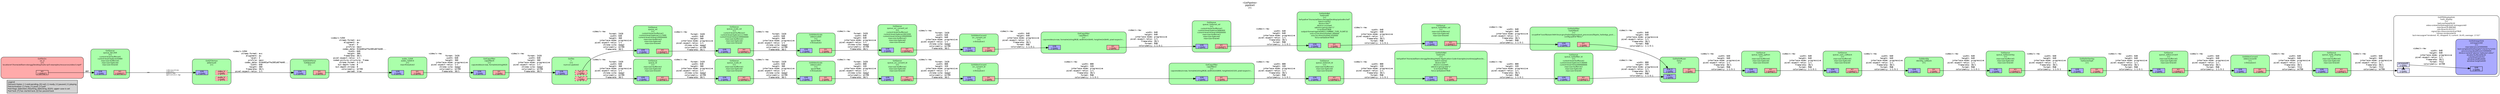 digraph pipeline {
  rankdir=LR;
  fontname="sans";
  fontsize="10";
  labelloc=t;
  nodesep=.1;
  ranksep=.2;
  label="<GstPipeline>\npipeline0\n[>]";
  node [style="filled,rounded", shape=box, fontsize="9", fontname="sans", margin="0.0,0.0"];
  edge [labelfontsize="6", fontsize="9", fontname="monospace"];
  
  legend [
    pos="0,0!",
    margin="0.05,0.05",
    style="filled",
    label="Legend\lElement-States: [~] void-pending, [0] null, [-] ready, [=] paused, [>] playing\lPad-Activation: [-] none, [>] push, [<] pull\lPad-Flags: [b]locked, [f]lushing, [b]locking, [E]OS; upper-case is set\lPad-Task: [T] has started task, [t] has paused task\l",
  ];
  subgraph cluster_capsfilter2_0x329f2830 {
    fontname="Bitstream Vera Sans";
    fontsize="8";
    style="filled,rounded";
    color=black;
    label="GstCapsFilter\ncapsfilter2\n[>]\ncaps=video/x-raw, format=(string)RGB, width=(int)800, height=(int)320, pixel-aspect-r…";
    subgraph cluster_capsfilter2_0x329f2830_sink {
      label="";
      style="invis";
      capsfilter2_0x329f2830_sink_0x329f85b0 [color=black, fillcolor="#aaaaff", label="sink\n[>][bfb]", height="0.2", style="filled,solid"];
    }

    subgraph cluster_capsfilter2_0x329f2830_src {
      label="";
      style="invis";
      capsfilter2_0x329f2830_src_0x329f8800 [color=black, fillcolor="#ffaaaa", label="src\n[>][bfb]", height="0.2", style="filled,solid"];
    }

    capsfilter2_0x329f2830_sink_0x329f85b0 -> capsfilter2_0x329f2830_src_0x329f8800 [style="invis"];
    fillcolor="#aaffaa";
  }

  capsfilter2_0x329f2830_src_0x329f8800 -> queue_hailonet_ld_0x32807ba0_sink_0x329b82d0 [label="video/x-raw\l               width: 800\l              height: 320\l      interlace-mode: progressive\l  pixel-aspect-ratio: 1/1\l           framerate: 30/1\l              format: RGB\l         colorimetry: 1:1:5:1\l"]
  subgraph cluster_capsfilter1_0x329f24f0 {
    fontname="Bitstream Vera Sans";
    fontsize="8";
    style="filled,rounded";
    color=black;
    label="GstCapsFilter\ncapsfilter1\n[>]\ncaps=video/x-raw, format=(string)RGB, width=(int)640, height=(int)640, pixel-aspect-r…";
    subgraph cluster_capsfilter1_0x329f24f0_sink {
      label="";
      style="invis";
      capsfilter1_0x329f24f0_sink_0x329f8110 [color=black, fillcolor="#aaaaff", label="sink\n[>][bfb]", height="0.2", style="filled,solid"];
    }

    subgraph cluster_capsfilter1_0x329f24f0_src {
      label="";
      style="invis";
      capsfilter1_0x329f24f0_src_0x329f8360 [color=black, fillcolor="#ffaaaa", label="src\n[>][bfb]", height="0.2", style="filled,solid"];
    }

    capsfilter1_0x329f24f0_sink_0x329f8110 -> capsfilter1_0x329f24f0_src_0x329f8360 [style="invis"];
    fillcolor="#aaffaa";
  }

  capsfilter1_0x329f24f0_src_0x329f8360 -> queue_hailonet_od_0x32806ca0_sink_0x328c1550 [label="video/x-raw\l               width: 640\l              height: 640\l      interlace-mode: progressive\l  pixel-aspect-ratio: 1/1\l           framerate: 30/1\l              format: RGB\l         colorimetry: 1:1:5:1\l"]
  subgraph cluster_capsfilter0_0x329f21b0 {
    fontname="Bitstream Vera Sans";
    fontsize="8";
    style="filled,rounded";
    color=black;
    label="GstCapsFilter\ncapsfilter0\n[>]\ncaps=video/x-raw, format=(string)I420";
    subgraph cluster_capsfilter0_0x329f21b0_sink {
      label="";
      style="invis";
      capsfilter0_0x329f21b0_sink_0x329d1a30 [color=black, fillcolor="#aaaaff", label="sink\n[>][bfb]", height="0.2", style="filled,solid"];
    }

    subgraph cluster_capsfilter0_0x329f21b0_src {
      label="";
      style="invis";
      capsfilter0_0x329f21b0_src_0x329d1c80 [color=black, fillcolor="#ffaaaa", label="src\n[>][bfb]", height="0.2", style="filled,solid"];
    }

    capsfilter0_0x329f21b0_sink_0x329d1a30 -> capsfilter0_0x329f21b0_src_0x329d1c80 [style="invis"];
    fillcolor="#aaffaa";
  }

  capsfilter0_0x329f21b0_src_0x329d1c80 -> t_0x32980000_sink_0x327ff9e0 [label="video/x-raw\l              format: I420\l               width: 640\l              height: 360\l      interlace-mode: progressive\l  pixel-aspect-ratio: 1/1\l         chroma-site: mpeg2\l         colorimetry: bt709\l           framerate: 30/1\l"]
  subgraph cluster_hailo_display_0x329ec0f0 {
    fontname="Bitstream Vera Sans";
    fontsize="8";
    style="filled,rounded";
    color=black;
    label="GstFPSDisplaySink\nhailo_display\n[>]\ntext-overlay=FALSE\nvideo-sink=(GstXvImageSink) xvimagesink0\nmax-fps=18.488368\nmin-fps=16.452317\nsignal-fps-measurements=TRUE\nframes-rendered=50\nlast-message=\"rendered: 41, dropped: 0, current: 16.45, average: 17.01\"";
    subgraph cluster_hailo_display_0x329ec0f0_sink {
      label="";
      style="invis";
      _proxypad0_0x329f00b0 [color=black, fillcolor="#ddddff", label="proxypad0\n[>][bfb]", height="0.2", style="filled,solid"];
    hailo_display_0x329ec0f0_sink_0x329ee060 -> _proxypad0_0x329f00b0 [style=dashed, minlen=0]
      hailo_display_0x329ec0f0_sink_0x329ee060 [color=black, fillcolor="#ddddff", label="sink\n[>][bfb]", height="0.2", style="filled,solid"];
    }

    fillcolor="#ffffff";
    subgraph cluster_xvimagesink0_0x329e8340 {
      fontname="Bitstream Vera Sans";
      fontsize="8";
      style="filled,rounded";
      color=black;
      label="GstXvImageSink\nxvimagesink0\n[>]\nmax-lateness=5000000\nlast-sample=((GstSample*) 0x327a7a50)\nprocessing-deadline=15000000\ndevice-name=\"glamor textured video\"\ndouble-buffer=FALSE\ncolorkey=526352\nwindow-width=640\nwindow-height=640";
      subgraph cluster_xvimagesink0_0x329e8340_sink {
        label="";
        style="invis";
        xvimagesink0_0x329e8340_sink_0x329d17e0 [color=black, fillcolor="#aaaaff", label="sink\n[>][bfb]", height="0.2", style="filled,solid"];
      }

      fillcolor="#aaaaff";
    }

    _proxypad0_0x329f00b0 -> xvimagesink0_0x329e8340_sink_0x329d17e0 [label="video/x-raw\l               width: 640\l              height: 640\l      interlace-mode: progressive\l  pixel-aspect-ratio: 1/1\l           framerate: 30/1\l              format: YV12\l         colorimetry: bt709\l"]
  }

  subgraph cluster_queue_hailo_display_0x329bb040 {
    fontname="Bitstream Vera Sans";
    fontsize="8";
    style="filled,rounded";
    color=black;
    label="GstQueue\nqueue_hailo_display\n[>]\nmax-size-buffers=5\nmax-size-bytes=0\nmax-size-time=0";
    subgraph cluster_queue_hailo_display_0x329bb040_sink {
      label="";
      style="invis";
      queue_hailo_display_0x329bb040_sink_0x329d1340 [color=black, fillcolor="#aaaaff", label="sink\n[>][bfb]", height="0.2", style="filled,solid"];
    }

    subgraph cluster_queue_hailo_display_0x329bb040_src {
      label="";
      style="invis";
      queue_hailo_display_0x329bb040_src_0x329d1590 [color=black, fillcolor="#ffaaaa", label="src\n[>][bfb][T]", height="0.2", style="filled,solid"];
    }

    queue_hailo_display_0x329bb040_sink_0x329d1340 -> queue_hailo_display_0x329bb040_src_0x329d1590 [style="invis"];
    fillcolor="#aaffaa";
  }

  queue_hailo_display_0x329bb040_src_0x329d1590 -> hailo_display_0x329ec0f0_sink_0x329ee060 [label="video/x-raw\l               width: 640\l              height: 640\l      interlace-mode: progressive\l  pixel-aspect-ratio: 1/1\l           framerate: 30/1\l              format: YV12\l         colorimetry: bt709\l"]
  subgraph cluster_videoconvert0_0x32991500 {
    fontname="Bitstream Vera Sans";
    fontsize="8";
    style="filled,rounded";
    color=black;
    label="GstVideoConvert\nvideoconvert0\n[>]\nn-threads=3";
    subgraph cluster_videoconvert0_0x32991500_sink {
      label="";
      style="invis";
      videoconvert0_0x32991500_sink_0x329d0ea0 [color=black, fillcolor="#aaaaff", label="sink\n[>][bfb]", height="0.2", style="filled,solid"];
    }

    subgraph cluster_videoconvert0_0x32991500_src {
      label="";
      style="invis";
      videoconvert0_0x32991500_src_0x329d10f0 [color=black, fillcolor="#ffaaaa", label="src\n[>][bfb]", height="0.2", style="filled,solid"];
    }

    videoconvert0_0x32991500_sink_0x329d0ea0 -> videoconvert0_0x32991500_src_0x329d10f0 [style="invis"];
    fillcolor="#aaffaa";
  }

  videoconvert0_0x32991500_src_0x329d10f0 -> queue_hailo_display_0x329bb040_sink_0x329d1340 [label="video/x-raw\l               width: 640\l              height: 640\l      interlace-mode: progressive\l  pixel-aspect-ratio: 1/1\l           framerate: 30/1\l              format: YV12\l         colorimetry: bt709\l"]
  subgraph cluster_queue_videoconvert_0x329bad40 {
    fontname="Bitstream Vera Sans";
    fontsize="8";
    style="filled,rounded";
    color=black;
    label="GstQueue\nqueue_videoconvert\n[>]\nmax-size-buffers=5\nmax-size-bytes=0\nmax-size-time=0";
    subgraph cluster_queue_videoconvert_0x329bad40_sink {
      label="";
      style="invis";
      queue_videoconvert_0x329bad40_sink_0x329d0a00 [color=black, fillcolor="#aaaaff", label="sink\n[>][bfb]", height="0.2", style="filled,solid"];
    }

    subgraph cluster_queue_videoconvert_0x329bad40_src {
      label="";
      style="invis";
      queue_videoconvert_0x329bad40_src_0x329d0c50 [color=black, fillcolor="#ffaaaa", label="src\n[>][bfb][T]", height="0.2", style="filled,solid"];
    }

    queue_videoconvert_0x329bad40_sink_0x329d0a00 -> queue_videoconvert_0x329bad40_src_0x329d0c50 [style="invis"];
    fillcolor="#aaffaa";
  }

  queue_videoconvert_0x329bad40_src_0x329d0c50 -> videoconvert0_0x32991500_sink_0x329d0ea0 [label="video/x-raw\l               width: 640\l              height: 640\l      interlace-mode: progressive\l  pixel-aspect-ratio: 1/1\l           framerate: 30/1\l              format: RGB\l         colorimetry: 1:1:5:1\l"]
  subgraph cluster_hailooverlay0_0x329d61c0 {
    fontname="Bitstream Vera Sans";
    fontsize="8";
    style="filled,rounded";
    color=black;
    label="GstHailoOverlay\nhailooverlay0\n[>]";
    subgraph cluster_hailooverlay0_0x329d61c0_sink {
      label="";
      style="invis";
      hailooverlay0_0x329d61c0_sink_0x329d0560 [color=black, fillcolor="#aaaaff", label="sink\n[>][bfb]", height="0.2", style="filled,solid"];
    }

    subgraph cluster_hailooverlay0_0x329d61c0_src {
      label="";
      style="invis";
      hailooverlay0_0x329d61c0_src_0x329d07b0 [color=black, fillcolor="#ffaaaa", label="src\n[>][bfb]", height="0.2", style="filled,solid"];
    }

    hailooverlay0_0x329d61c0_sink_0x329d0560 -> hailooverlay0_0x329d61c0_src_0x329d07b0 [style="invis"];
    fillcolor="#aaffaa";
  }

  hailooverlay0_0x329d61c0_src_0x329d07b0 -> queue_videoconvert_0x329bad40_sink_0x329d0a00 [label="video/x-raw\l               width: 640\l              height: 640\l      interlace-mode: progressive\l  pixel-aspect-ratio: 1/1\l           framerate: 30/1\l              format: RGB\l         colorimetry: 1:1:5:1\l"]
  subgraph cluster_queue_hailooverlay_0x329baa40 {
    fontname="Bitstream Vera Sans";
    fontsize="8";
    style="filled,rounded";
    color=black;
    label="GstQueue\nqueue_hailooverlay\n[>]\nmax-size-buffers=5\nmax-size-bytes=0\nmax-size-time=0";
    subgraph cluster_queue_hailooverlay_0x329baa40_sink {
      label="";
      style="invis";
      queue_hailooverlay_0x329baa40_sink_0x329d00c0 [color=black, fillcolor="#aaaaff", label="sink\n[>][bfb]", height="0.2", style="filled,solid"];
    }

    subgraph cluster_queue_hailooverlay_0x329baa40_src {
      label="";
      style="invis";
      queue_hailooverlay_0x329baa40_src_0x329d0310 [color=black, fillcolor="#ffaaaa", label="src\n[>][bfb][T]", height="0.2", style="filled,solid"];
    }

    queue_hailooverlay_0x329baa40_sink_0x329d00c0 -> queue_hailooverlay_0x329baa40_src_0x329d0310 [style="invis"];
    fillcolor="#aaffaa";
  }

  queue_hailooverlay_0x329baa40_src_0x329d0310 -> hailooverlay0_0x329d61c0_sink_0x329d0560 [label="video/x-raw\l               width: 640\l              height: 640\l      interlace-mode: progressive\l  pixel-aspect-ratio: 1/1\l           framerate: 30/1\l              format: RGB\l         colorimetry: 1:1:5:1\l"]
  subgraph cluster_identity_callback_0x329cc0e0 {
    fontname="Bitstream Vera Sans";
    fontsize="8";
    style="filled,rounded";
    color=black;
    label="GstIdentity\nidentity_callback\n[>]";
    subgraph cluster_identity_callback_0x329cc0e0_sink {
      label="";
      style="invis";
      identity_callback_0x329cc0e0_sink_0x329b99f0 [color=black, fillcolor="#aaaaff", label="sink\n[>][bfb]", height="0.2", style="filled,solid"];
    }

    subgraph cluster_identity_callback_0x329cc0e0_src {
      label="";
      style="invis";
      identity_callback_0x329cc0e0_src_0x329b9c40 [color=black, fillcolor="#ffaaaa", label="src\n[>][bfb]", height="0.2", style="filled,solid"];
    }

    identity_callback_0x329cc0e0_sink_0x329b99f0 -> identity_callback_0x329cc0e0_src_0x329b9c40 [style="invis"];
    fillcolor="#aaffaa";
  }

  identity_callback_0x329cc0e0_src_0x329b9c40 -> queue_hailooverlay_0x329baa40_sink_0x329d00c0 [label="video/x-raw\l               width: 640\l              height: 640\l      interlace-mode: progressive\l  pixel-aspect-ratio: 1/1\l           framerate: 30/1\l              format: RGB\l         colorimetry: 1:1:5:1\l"]
  subgraph cluster_queue_user_callback_0x329ba740 {
    fontname="Bitstream Vera Sans";
    fontsize="8";
    style="filled,rounded";
    color=black;
    label="GstQueue\nqueue_user_callback\n[>]\nmax-size-buffers=5\nmax-size-bytes=0\nmax-size-time=0";
    subgraph cluster_queue_user_callback_0x329ba740_sink {
      label="";
      style="invis";
      queue_user_callback_0x329ba740_sink_0x329b9550 [color=black, fillcolor="#aaaaff", label="sink\n[>][bfb]", height="0.2", style="filled,solid"];
    }

    subgraph cluster_queue_user_callback_0x329ba740_src {
      label="";
      style="invis";
      queue_user_callback_0x329ba740_src_0x329b97a0 [color=black, fillcolor="#ffaaaa", label="src\n[>][bfb][T]", height="0.2", style="filled,solid"];
    }

    queue_user_callback_0x329ba740_sink_0x329b9550 -> queue_user_callback_0x329ba740_src_0x329b97a0 [style="invis"];
    fillcolor="#aaffaa";
  }

  queue_user_callback_0x329ba740_src_0x329b97a0 -> identity_callback_0x329cc0e0_sink_0x329b99f0 [label="video/x-raw\l               width: 640\l              height: 640\l      interlace-mode: progressive\l  pixel-aspect-ratio: 1/1\l           framerate: 30/1\l              format: RGB\l         colorimetry: 1:1:5:1\l"]
  subgraph cluster_queue_hailo_python_0x329ba440 {
    fontname="Bitstream Vera Sans";
    fontsize="8";
    style="filled,rounded";
    color=black;
    label="GstQueue\nqueue_hailo_python\n[>]\nmax-size-buffers=5\nmax-size-bytes=0\nmax-size-time=0";
    subgraph cluster_queue_hailo_python_0x329ba440_sink {
      label="";
      style="invis";
      queue_hailo_python_0x329ba440_sink_0x329b90b0 [color=black, fillcolor="#aaaaff", label="sink\n[>][bfb]", height="0.2", style="filled,solid"];
    }

    subgraph cluster_queue_hailo_python_0x329ba440_src {
      label="";
      style="invis";
      queue_hailo_python_0x329ba440_src_0x329b9300 [color=black, fillcolor="#ffaaaa", label="src\n[>][bfb][T]", height="0.2", style="filled,solid"];
    }

    queue_hailo_python_0x329ba440_sink_0x329b90b0 -> queue_hailo_python_0x329ba440_src_0x329b9300 [style="invis"];
    fillcolor="#aaffaa";
  }

  queue_hailo_python_0x329ba440_src_0x329b9300 -> queue_user_callback_0x329ba740_sink_0x329b9550 [label="video/x-raw\l               width: 640\l              height: 640\l      interlace-mode: progressive\l  pixel-aspect-ratio: 1/1\l           framerate: 30/1\l              format: RGB\l         colorimetry: 1:1:5:1\l"]
  subgraph cluster_queue_hailofilter_ld_0x329ba140 {
    fontname="Bitstream Vera Sans";
    fontsize="8";
    style="filled,rounded";
    color=black;
    label="GstQueue\nqueue_hailofilter_ld\n[>]\ncurrent-level-buffers=2\ncurrent-level-bytes=1536000\ncurrent-level-time=66666666\nmax-size-buffers=3\nmax-size-bytes=0\nmax-size-time=0";
    subgraph cluster_queue_hailofilter_ld_0x329ba140_sink {
      label="";
      style="invis";
      queue_hailofilter_ld_0x329ba140_sink_0x329b8c10 [color=black, fillcolor="#aaaaff", label="sink\n[>][bfb]", height="0.2", style="filled,solid"];
    }

    subgraph cluster_queue_hailofilter_ld_0x329ba140_src {
      label="";
      style="invis";
      queue_hailofilter_ld_0x329ba140_src_0x329b8e60 [color=black, fillcolor="#ffaaaa", label="src\n[>][bfb][T]", height="0.2", style="filled,solid"];
    }

    queue_hailofilter_ld_0x329ba140_sink_0x329b8c10 -> queue_hailofilter_ld_0x329ba140_src_0x329b8e60 [style="invis"];
    fillcolor="#aaffaa";
  }

  queue_hailofilter_ld_0x329ba140_src_0x329b8e60 -> hmux_0x327f8010_sink_1_0x327fe2c0 [label="video/x-raw\l               width: 800\l              height: 320\l      interlace-mode: progressive\l  pixel-aspect-ratio: 1/1\l           framerate: 30/1\l              format: RGB\l         colorimetry: 1:1:5:1\l"]
  subgraph cluster_hailonet1_0x3281a6c0 {
    fontname="Bitstream Vera Sans";
    fontsize="8";
    style="filled,rounded";
    color=black;
    label="GstHailoNet\nhailonet1\n[>]\nhef-path=\"/home/william-stengg/Desktop/Hailo-Application-Code-Examples/runtime/python/la…\nbatch-size=2\ndevice-id=\"\"\ndevice-count=0\nvdevice-group-id=\"1\"\nis-active=TRUE\nforce-writable=TRUE";
    subgraph cluster_hailonet1_0x3281a6c0_sink {
      label="";
      style="invis";
      hailonet1_0x3281a6c0_sink_0x329b8770 [color=black, fillcolor="#aaaaff", label="sink\n[>][bfb]", height="0.2", style="filled,solid"];
    }

    subgraph cluster_hailonet1_0x3281a6c0_src {
      label="";
      style="invis";
      hailonet1_0x3281a6c0_src_0x329b89c0 [color=black, fillcolor="#ffaaaa", label="src\n[>][bfb]", height="0.2", style="filled,solid"];
    }

    hailonet1_0x3281a6c0_sink_0x329b8770 -> hailonet1_0x3281a6c0_src_0x329b89c0 [style="invis"];
    fillcolor="#aaffaa";
  }

  hailonet1_0x3281a6c0_src_0x329b89c0 -> queue_hailofilter_ld_0x329ba140_sink_0x329b8c10 [label="video/x-raw\l               width: 800\l              height: 320\l      interlace-mode: progressive\l  pixel-aspect-ratio: 1/1\l           framerate: 30/1\l              format: RGB\l         colorimetry: 1:1:5:1\l"]
  subgraph cluster_queue_hailonet_ld_0x32807ba0 {
    fontname="Bitstream Vera Sans";
    fontsize="8";
    style="filled,rounded";
    color=black;
    label="GstQueue\nqueue_hailonet_ld\n[>]\nmax-size-buffers=3\nmax-size-bytes=0\nmax-size-time=0";
    subgraph cluster_queue_hailonet_ld_0x32807ba0_sink {
      label="";
      style="invis";
      queue_hailonet_ld_0x32807ba0_sink_0x329b82d0 [color=black, fillcolor="#aaaaff", label="sink\n[>][bfb]", height="0.2", style="filled,solid"];
    }

    subgraph cluster_queue_hailonet_ld_0x32807ba0_src {
      label="";
      style="invis";
      queue_hailonet_ld_0x32807ba0_src_0x329b8520 [color=black, fillcolor="#ffaaaa", label="src\n[>][bfb][T]", height="0.2", style="filled,solid"];
    }

    queue_hailonet_ld_0x32807ba0_sink_0x329b82d0 -> queue_hailonet_ld_0x32807ba0_src_0x329b8520 [style="invis"];
    fillcolor="#aaffaa";
  }

  queue_hailonet_ld_0x32807ba0_src_0x329b8520 -> hailonet1_0x3281a6c0_sink_0x329b8770 [label="video/x-raw\l               width: 800\l              height: 320\l      interlace-mode: progressive\l  pixel-aspect-ratio: 1/1\l           framerate: 30/1\l              format: RGB\l         colorimetry: 1:1:5:1\l"]
  subgraph cluster_src_convert_ld_0x32991020 {
    fontname="Bitstream Vera Sans";
    fontsize="8";
    style="filled,rounded";
    color=black;
    label="GstVideoConvert\nsrc_convert_ld\n[>]\nn-threads=3";
    subgraph cluster_src_convert_ld_0x32991020_sink {
      label="";
      style="invis";
      src_convert_ld_0x32991020_sink_0x329abc20 [color=black, fillcolor="#aaaaff", label="sink\n[>][bfb]", height="0.2", style="filled,solid"];
    }

    subgraph cluster_src_convert_ld_0x32991020_src {
      label="";
      style="invis";
      src_convert_ld_0x32991020_src_0x329b8080 [color=black, fillcolor="#ffaaaa", label="src\n[>][bfb]", height="0.2", style="filled,solid"];
    }

    src_convert_ld_0x32991020_sink_0x329abc20 -> src_convert_ld_0x32991020_src_0x329b8080 [style="invis"];
    fillcolor="#aaffaa";
  }

  src_convert_ld_0x32991020_src_0x329b8080 -> capsfilter2_0x329f2830_sink_0x329f85b0 [label="video/x-raw\l               width: 800\l              height: 320\l      interlace-mode: progressive\l  pixel-aspect-ratio: 1/1\l           framerate: 30/1\l              format: RGB\l         colorimetry: 1:1:5:1\l"]
  subgraph cluster_queue_src_convert_ld_0x328078a0 {
    fontname="Bitstream Vera Sans";
    fontsize="8";
    style="filled,rounded";
    color=black;
    label="GstQueue\nqueue_src_convert_ld\n[>]\nmax-size-buffers=3\nmax-size-bytes=0\nmax-size-time=0";
    subgraph cluster_queue_src_convert_ld_0x328078a0_sink {
      label="";
      style="invis";
      queue_src_convert_ld_0x328078a0_sink_0x329ab780 [color=black, fillcolor="#aaaaff", label="sink\n[>][bfb]", height="0.2", style="filled,solid"];
    }

    subgraph cluster_queue_src_convert_ld_0x328078a0_src {
      label="";
      style="invis";
      queue_src_convert_ld_0x328078a0_src_0x329ab9d0 [color=black, fillcolor="#ffaaaa", label="src\n[>][bfb][T]", height="0.2", style="filled,solid"];
    }

    queue_src_convert_ld_0x328078a0_sink_0x329ab780 -> queue_src_convert_ld_0x328078a0_src_0x329ab9d0 [style="invis"];
    fillcolor="#aaffaa";
  }

  queue_src_convert_ld_0x328078a0_src_0x329ab9d0 -> src_convert_ld_0x32991020_sink_0x329abc20 [label="video/x-raw\l              format: I420\l               width: 800\l              height: 320\l      interlace-mode: progressive\l  pixel-aspect-ratio: 1/1\l         chroma-site: mpeg2\l         colorimetry: bt709\l           framerate: 30/1\l"]
  subgraph cluster_videoscale1_0x32990b40 {
    fontname="Bitstream Vera Sans";
    fontsize="8";
    style="filled,rounded";
    color=black;
    label="GstVideoScale\nvideoscale1\n[>]\nqos=TRUE\nn-threads=2";
    subgraph cluster_videoscale1_0x32990b40_sink {
      label="";
      style="invis";
      videoscale1_0x32990b40_sink_0x329ab2e0 [color=black, fillcolor="#aaaaff", label="sink\n[>][bfb]", height="0.2", style="filled,solid"];
    }

    subgraph cluster_videoscale1_0x32990b40_src {
      label="";
      style="invis";
      videoscale1_0x32990b40_src_0x329ab530 [color=black, fillcolor="#ffaaaa", label="src\n[>][bfb]", height="0.2", style="filled,solid"];
    }

    videoscale1_0x32990b40_sink_0x329ab2e0 -> videoscale1_0x32990b40_src_0x329ab530 [style="invis"];
    fillcolor="#aaffaa";
  }

  videoscale1_0x32990b40_src_0x329ab530 -> queue_src_convert_ld_0x328078a0_sink_0x329ab780 [label="video/x-raw\l              format: I420\l               width: 800\l              height: 320\l      interlace-mode: progressive\l  pixel-aspect-ratio: 1/1\l         chroma-site: mpeg2\l         colorimetry: bt709\l           framerate: 30/1\l"]
  subgraph cluster_queue_scale_ld_0x328075a0 {
    fontname="Bitstream Vera Sans";
    fontsize="8";
    style="filled,rounded";
    color=black;
    label="GstQueue\nqueue_scale_ld\n[>]\nmax-size-buffers=3\nmax-size-bytes=0\nmax-size-time=0";
    subgraph cluster_queue_scale_ld_0x328075a0_sink {
      label="";
      style="invis";
      queue_scale_ld_0x328075a0_sink_0x329aae40 [color=black, fillcolor="#aaaaff", label="sink\n[>][bfb]", height="0.2", style="filled,solid"];
    }

    subgraph cluster_queue_scale_ld_0x328075a0_src {
      label="";
      style="invis";
      queue_scale_ld_0x328075a0_src_0x329ab090 [color=black, fillcolor="#ffaaaa", label="src\n[>][bfb][T]", height="0.2", style="filled,solid"];
    }

    queue_scale_ld_0x328075a0_sink_0x329aae40 -> queue_scale_ld_0x328075a0_src_0x329ab090 [style="invis"];
    fillcolor="#aaffaa";
  }

  queue_scale_ld_0x328075a0_src_0x329ab090 -> videoscale1_0x32990b40_sink_0x329ab2e0 [label="video/x-raw\l              format: I420\l               width: 640\l              height: 360\l      interlace-mode: progressive\l  pixel-aspect-ratio: 1/1\l         chroma-site: mpeg2\l         colorimetry: bt709\l           framerate: 30/1\l"]
  subgraph cluster_queue_ld_0x328072a0 {
    fontname="Bitstream Vera Sans";
    fontsize="8";
    style="filled,rounded";
    color=black;
    label="GstQueue\nqueue_ld\n[>]\nmax-size-buffers=3\nmax-size-bytes=0\nmax-size-time=0";
    subgraph cluster_queue_ld_0x328072a0_sink {
      label="";
      style="invis";
      queue_ld_0x328072a0_sink_0x329aa9a0 [color=black, fillcolor="#aaaaff", label="sink\n[>][bfb]", height="0.2", style="filled,solid"];
    }

    subgraph cluster_queue_ld_0x328072a0_src {
      label="";
      style="invis";
      queue_ld_0x328072a0_src_0x329aabf0 [color=black, fillcolor="#ffaaaa", label="src\n[>][bfb][T]", height="0.2", style="filled,solid"];
    }

    queue_ld_0x328072a0_sink_0x329aa9a0 -> queue_ld_0x328072a0_src_0x329aabf0 [style="invis"];
    fillcolor="#aaffaa";
  }

  queue_ld_0x328072a0_src_0x329aabf0 -> queue_scale_ld_0x328075a0_sink_0x329aae40 [label="video/x-raw\l              format: I420\l               width: 640\l              height: 360\l      interlace-mode: progressive\l  pixel-aspect-ratio: 1/1\l         chroma-site: mpeg2\l         colorimetry: bt709\l           framerate: 30/1\l"]
  subgraph cluster_hailofilter0_0x329b2100 {
    fontname="Bitstream Vera Sans";
    fontsize="8";
    style="filled,rounded";
    color=black;
    label="GstHailofilter\nhailofilter0\n[>]\nso-path=\"/usr/lib/aarch64-linux-gnu/hailo/tappas/post_processes/libyolo_hailortpp_post.…\nconfig-path=\"NULL\"";
    subgraph cluster_hailofilter0_0x329b2100_sink {
      label="";
      style="invis";
      hailofilter0_0x329b2100_sink_0x329aa500 [color=black, fillcolor="#aaaaff", label="sink\n[>][bfb]", height="0.2", style="filled,solid"];
    }

    subgraph cluster_hailofilter0_0x329b2100_src {
      label="";
      style="invis";
      hailofilter0_0x329b2100_src_0x329aa750 [color=black, fillcolor="#ffaaaa", label="src\n[>][bfb]", height="0.2", style="filled,solid"];
    }

    hailofilter0_0x329b2100_sink_0x329aa500 -> hailofilter0_0x329b2100_src_0x329aa750 [style="invis"];
    fillcolor="#aaffaa";
  }

  hailofilter0_0x329b2100_src_0x329aa750 -> hmux_0x327f8010_sink_0_0x327fe070 [label="video/x-raw\l               width: 640\l              height: 640\l      interlace-mode: progressive\l  pixel-aspect-ratio: 1/1\l           framerate: 30/1\l              format: RGB\l         colorimetry: 1:1:5:1\l"]
  subgraph cluster_queue_hailofilter_od_0x32806fa0 {
    fontname="Bitstream Vera Sans";
    fontsize="8";
    style="filled,rounded";
    color=black;
    label="GstQueue\nqueue_hailofilter_od\n[>]\nmax-size-buffers=3\nmax-size-bytes=0\nmax-size-time=0";
    subgraph cluster_queue_hailofilter_od_0x32806fa0_sink {
      label="";
      style="invis";
      queue_hailofilter_od_0x32806fa0_sink_0x329aa060 [color=black, fillcolor="#aaaaff", label="sink\n[>][bfb]", height="0.2", style="filled,solid"];
    }

    subgraph cluster_queue_hailofilter_od_0x32806fa0_src {
      label="";
      style="invis";
      queue_hailofilter_od_0x32806fa0_src_0x329aa2b0 [color=black, fillcolor="#ffaaaa", label="src\n[>][bfb][T]", height="0.2", style="filled,solid"];
    }

    queue_hailofilter_od_0x32806fa0_sink_0x329aa060 -> queue_hailofilter_od_0x32806fa0_src_0x329aa2b0 [style="invis"];
    fillcolor="#aaffaa";
  }

  queue_hailofilter_od_0x32806fa0_src_0x329aa2b0 -> hailofilter0_0x329b2100_sink_0x329aa500 [label="video/x-raw\l               width: 640\l              height: 640\l      interlace-mode: progressive\l  pixel-aspect-ratio: 1/1\l           framerate: 30/1\l              format: RGB\l         colorimetry: 1:1:5:1\l"]
  subgraph cluster_hailonet0_0x3281a5a0 {
    fontname="Bitstream Vera Sans";
    fontsize="8";
    style="filled,rounded";
    color=black;
    label="GstHailoNet\nhailonet0\n[>]\nhef-path=\"/home/william-stengg/Desktop/yolov8m.hef\"\nbatch-size=2\ndevice-id=\"\"\ndevice-count=0\nvdevice-group-id=\"1\"\nis-active=TRUE\noutput-format-type=HAILO_FORMAT_TYPE_FLOAT32\nnms-score-threshold=0.300000\nnms-iou-threshold=0.450000\nforce-writable=TRUE";
    subgraph cluster_hailonet0_0x3281a5a0_sink {
      label="";
      style="invis";
      hailonet0_0x3281a5a0_sink_0x328c19f0 [color=black, fillcolor="#aaaaff", label="sink\n[>][bfb]", height="0.2", style="filled,solid"];
    }

    subgraph cluster_hailonet0_0x3281a5a0_src {
      label="";
      style="invis";
      hailonet0_0x3281a5a0_src_0x328c1c40 [color=black, fillcolor="#ffaaaa", label="src\n[>][bfb]", height="0.2", style="filled,solid"];
    }

    hailonet0_0x3281a5a0_sink_0x328c19f0 -> hailonet0_0x3281a5a0_src_0x328c1c40 [style="invis"];
    fillcolor="#aaffaa";
  }

  hailonet0_0x3281a5a0_src_0x328c1c40 -> queue_hailofilter_od_0x32806fa0_sink_0x329aa060 [label="video/x-raw\l               width: 640\l              height: 640\l      interlace-mode: progressive\l  pixel-aspect-ratio: 1/1\l           framerate: 30/1\l              format: RGB\l         colorimetry: 1:1:5:1\l"]
  subgraph cluster_queue_hailonet_od_0x32806ca0 {
    fontname="Bitstream Vera Sans";
    fontsize="8";
    style="filled,rounded";
    color=black;
    label="GstQueue\nqueue_hailonet_od\n[>]\ncurrent-level-buffers=3\ncurrent-level-bytes=3686400\ncurrent-level-time=100000000\nmax-size-buffers=3\nmax-size-bytes=0\nmax-size-time=0";
    subgraph cluster_queue_hailonet_od_0x32806ca0_sink {
      label="";
      style="invis";
      queue_hailonet_od_0x32806ca0_sink_0x328c1550 [color=black, fillcolor="#aaaaff", label="sink\n[>][bfb]", height="0.2", style="filled,solid"];
    }

    subgraph cluster_queue_hailonet_od_0x32806ca0_src {
      label="";
      style="invis";
      queue_hailonet_od_0x32806ca0_src_0x328c17a0 [color=black, fillcolor="#ffaaaa", label="src\n[>][bfb][T]", height="0.2", style="filled,solid"];
    }

    queue_hailonet_od_0x32806ca0_sink_0x328c1550 -> queue_hailonet_od_0x32806ca0_src_0x328c17a0 [style="invis"];
    fillcolor="#aaffaa";
  }

  queue_hailonet_od_0x32806ca0_src_0x328c17a0 -> hailonet0_0x3281a5a0_sink_0x328c19f0 [label="video/x-raw\l               width: 640\l              height: 640\l      interlace-mode: progressive\l  pixel-aspect-ratio: 1/1\l           framerate: 30/1\l              format: RGB\l         colorimetry: 1:1:5:1\l"]
  subgraph cluster_src_convert_od_0x32990660 {
    fontname="Bitstream Vera Sans";
    fontsize="8";
    style="filled,rounded";
    color=black;
    label="GstVideoConvert\nsrc_convert_od\n[>]\nn-threads=3";
    subgraph cluster_src_convert_od_0x32990660_sink {
      label="";
      style="invis";
      src_convert_od_0x32990660_sink_0x328c10b0 [color=black, fillcolor="#aaaaff", label="sink\n[>][bfb]", height="0.2", style="filled,solid"];
    }

    subgraph cluster_src_convert_od_0x32990660_src {
      label="";
      style="invis";
      src_convert_od_0x32990660_src_0x328c1300 [color=black, fillcolor="#ffaaaa", label="src\n[>][bfb]", height="0.2", style="filled,solid"];
    }

    src_convert_od_0x32990660_sink_0x328c10b0 -> src_convert_od_0x32990660_src_0x328c1300 [style="invis"];
    fillcolor="#aaffaa";
  }

  src_convert_od_0x32990660_src_0x328c1300 -> capsfilter1_0x329f24f0_sink_0x329f8110 [label="video/x-raw\l               width: 640\l              height: 640\l      interlace-mode: progressive\l  pixel-aspect-ratio: 1/1\l           framerate: 30/1\l              format: RGB\l         colorimetry: 1:1:5:1\l"]
  subgraph cluster_queue_src_convert_od_0x328069a0 {
    fontname="Bitstream Vera Sans";
    fontsize="8";
    style="filled,rounded";
    color=black;
    label="GstQueue\nqueue_src_convert_od\n[>]\ncurrent-level-buffers=3\ncurrent-level-bytes=1843200\ncurrent-level-time=100000000\nmax-size-buffers=3\nmax-size-bytes=0\nmax-size-time=0";
    subgraph cluster_queue_src_convert_od_0x328069a0_sink {
      label="";
      style="invis";
      queue_src_convert_od_0x328069a0_sink_0x328c0c10 [color=black, fillcolor="#aaaaff", label="sink\n[>][bfb]", height="0.2", style="filled,solid"];
    }

    subgraph cluster_queue_src_convert_od_0x328069a0_src {
      label="";
      style="invis";
      queue_src_convert_od_0x328069a0_src_0x328c0e60 [color=black, fillcolor="#ffaaaa", label="src\n[>][bfb][T]", height="0.2", style="filled,solid"];
    }

    queue_src_convert_od_0x328069a0_sink_0x328c0c10 -> queue_src_convert_od_0x328069a0_src_0x328c0e60 [style="invis"];
    fillcolor="#aaffaa";
  }

  queue_src_convert_od_0x328069a0_src_0x328c0e60 -> src_convert_od_0x32990660_sink_0x328c10b0 [label="video/x-raw\l              format: I420\l               width: 640\l              height: 640\l      interlace-mode: progressive\l  pixel-aspect-ratio: 1/1\l         chroma-site: mpeg2\l         colorimetry: bt709\l           framerate: 30/1\l"]
  subgraph cluster_videoscale0_0x32990180 {
    fontname="Bitstream Vera Sans";
    fontsize="8";
    style="filled,rounded";
    color=black;
    label="GstVideoScale\nvideoscale0\n[>]\nqos=TRUE\nn-threads=2";
    subgraph cluster_videoscale0_0x32990180_sink {
      label="";
      style="invis";
      videoscale0_0x32990180_sink_0x328c0770 [color=black, fillcolor="#aaaaff", label="sink\n[>][bfb]", height="0.2", style="filled,solid"];
    }

    subgraph cluster_videoscale0_0x32990180_src {
      label="";
      style="invis";
      videoscale0_0x32990180_src_0x328c09c0 [color=black, fillcolor="#ffaaaa", label="src\n[>][bfb]", height="0.2", style="filled,solid"];
    }

    videoscale0_0x32990180_sink_0x328c0770 -> videoscale0_0x32990180_src_0x328c09c0 [style="invis"];
    fillcolor="#aaffaa";
  }

  videoscale0_0x32990180_src_0x328c09c0 -> queue_src_convert_od_0x328069a0_sink_0x328c0c10 [label="video/x-raw\l              format: I420\l               width: 640\l              height: 640\l      interlace-mode: progressive\l  pixel-aspect-ratio: 1/1\l         chroma-site: mpeg2\l         colorimetry: bt709\l           framerate: 30/1\l"]
  subgraph cluster_queue_scale_od_0x328066a0 {
    fontname="Bitstream Vera Sans";
    fontsize="8";
    style="filled,rounded";
    color=black;
    label="GstQueue\nqueue_scale_od\n[>]\ncurrent-level-buffers=3\ncurrent-level-bytes=1117440\ncurrent-level-time=100000000\nmax-size-buffers=3\nmax-size-bytes=0\nmax-size-time=0";
    subgraph cluster_queue_scale_od_0x328066a0_sink {
      label="";
      style="invis";
      queue_scale_od_0x328066a0_sink_0x328c02d0 [color=black, fillcolor="#aaaaff", label="sink\n[>][bfb]", height="0.2", style="filled,solid"];
    }

    subgraph cluster_queue_scale_od_0x328066a0_src {
      label="";
      style="invis";
      queue_scale_od_0x328066a0_src_0x328c0520 [color=black, fillcolor="#ffaaaa", label="src\n[>][bfb][T]", height="0.2", style="filled,solid"];
    }

    queue_scale_od_0x328066a0_sink_0x328c02d0 -> queue_scale_od_0x328066a0_src_0x328c0520 [style="invis"];
    fillcolor="#aaffaa";
  }

  queue_scale_od_0x328066a0_src_0x328c0520 -> videoscale0_0x32990180_sink_0x328c0770 [label="video/x-raw\l              format: I420\l               width: 640\l              height: 360\l      interlace-mode: progressive\l  pixel-aspect-ratio: 1/1\l         chroma-site: mpeg2\l         colorimetry: bt709\l           framerate: 30/1\l"]
  subgraph cluster_queue_od_0x328063a0 {
    fontname="Bitstream Vera Sans";
    fontsize="8";
    style="filled,rounded";
    color=black;
    label="GstQueue\nqueue_od\n[>]\ncurrent-level-buffers=3\ncurrent-level-bytes=1117440\ncurrent-level-time=100000000\nmax-size-buffers=3\nmax-size-bytes=0\nmax-size-time=0";
    subgraph cluster_queue_od_0x328063a0_sink {
      label="";
      style="invis";
      queue_od_0x328063a0_sink_0x327ffc30 [color=black, fillcolor="#aaaaff", label="sink\n[>][bfb]", height="0.2", style="filled,solid"];
    }

    subgraph cluster_queue_od_0x328063a0_src {
      label="";
      style="invis";
      queue_od_0x328063a0_src_0x328c0080 [color=black, fillcolor="#ffaaaa", label="src\n[>][bfb][T]", height="0.2", style="filled,solid"];
    }

    queue_od_0x328063a0_sink_0x327ffc30 -> queue_od_0x328063a0_src_0x328c0080 [style="invis"];
    fillcolor="#aaffaa";
  }

  queue_od_0x328063a0_src_0x328c0080 -> queue_scale_od_0x328066a0_sink_0x328c02d0 [label="video/x-raw\l              format: I420\l               width: 640\l              height: 360\l      interlace-mode: progressive\l  pixel-aspect-ratio: 1/1\l         chroma-site: mpeg2\l         colorimetry: bt709\l           framerate: 30/1\l"]
  subgraph cluster_t_0x32980000 {
    fontname="Bitstream Vera Sans";
    fontsize="8";
    style="filled,rounded";
    color=black;
    label="GstTee\nt\n[>]\nnum-src-pads=2";
    subgraph cluster_t_0x32980000_sink {
      label="";
      style="invis";
      t_0x32980000_sink_0x327ff9e0 [color=black, fillcolor="#aaaaff", label="sink\n[>][bfb]", height="0.2", style="filled,solid"];
    }

    subgraph cluster_t_0x32980000_src {
      label="";
      style="invis";
      t_0x32980000_src_0_0x329f0300 [color=black, fillcolor="#ffaaaa", label="src_0\n[>][bfb]", height="0.2", style="filled,dashed"];
      t_0x32980000_src_1_0x329f0560 [color=black, fillcolor="#ffaaaa", label="src_1\n[>][bfb]", height="0.2", style="filled,dashed"];
    }

    t_0x32980000_sink_0x327ff9e0 -> t_0x32980000_src_0_0x329f0300 [style="invis"];
    fillcolor="#aaffaa";
  }

  t_0x32980000_src_0_0x329f0300 -> queue_od_0x328063a0_sink_0x327ffc30 [label="video/x-raw\l              format: I420\l               width: 640\l              height: 360\l      interlace-mode: progressive\l  pixel-aspect-ratio: 1/1\l         chroma-site: mpeg2\l         colorimetry: bt709\l           framerate: 30/1\l"]
  t_0x32980000_src_1_0x329f0560 -> queue_ld_0x328072a0_sink_0x329aa9a0 [label="video/x-raw\l              format: I420\l               width: 640\l              height: 360\l      interlace-mode: progressive\l  pixel-aspect-ratio: 1/1\l         chroma-site: mpeg2\l         colorimetry: bt709\l           framerate: 30/1\l"]
  subgraph cluster_avdec_h264_0_0x328bc240 {
    fontname="Bitstream Vera Sans";
    fontsize="8";
    style="filled,rounded";
    color=black;
    label="avdec_h264\navdec_h264-0\n[>]\nmax-threads=2";
    subgraph cluster_avdec_h264_0_0x328bc240_sink {
      label="";
      style="invis";
      avdec_h264_0_0x328bc240_sink_0x327ff540 [color=black, fillcolor="#aaaaff", label="sink\n[>][bfb]", height="0.2", style="filled,solid"];
    }

    subgraph cluster_avdec_h264_0_0x328bc240_src {
      label="";
      style="invis";
      avdec_h264_0_0x328bc240_src_0x327ff790 [color=black, fillcolor="#ffaaaa", label="src\n[>][bfb]", height="0.2", style="filled,solid"];
    }

    avdec_h264_0_0x328bc240_sink_0x327ff540 -> avdec_h264_0_0x328bc240_src_0x327ff790 [style="invis"];
    fillcolor="#aaffaa";
  }

  avdec_h264_0_0x328bc240_src_0x327ff790 -> capsfilter0_0x329f21b0_sink_0x329d1a30 [label="video/x-raw\l              format: I420\l               width: 640\l              height: 360\l      interlace-mode: progressive\l  pixel-aspect-ratio: 1/1\l         chroma-site: mpeg2\l         colorimetry: bt709\l           framerate: 30/1\l"]
  subgraph cluster_h264parse0_0x3281fba0 {
    fontname="Bitstream Vera Sans";
    fontsize="8";
    style="filled,rounded";
    color=black;
    label="GstH264Parse\nh264parse0\n[>]";
    subgraph cluster_h264parse0_0x3281fba0_sink {
      label="";
      style="invis";
      h264parse0_0x3281fba0_sink_0x327ff0a0 [color=black, fillcolor="#aaaaff", label="sink\n[>][bfb]", height="0.2", style="filled,solid"];
    }

    subgraph cluster_h264parse0_0x3281fba0_src {
      label="";
      style="invis";
      h264parse0_0x3281fba0_src_0x327ff2f0 [color=black, fillcolor="#ffaaaa", label="src\n[>][bfb]", height="0.2", style="filled,solid"];
    }

    h264parse0_0x3281fba0_sink_0x327ff0a0 -> h264parse0_0x3281fba0_src_0x327ff2f0 [style="invis"];
    fillcolor="#aaffaa";
  }

  h264parse0_0x3281fba0_src_0x327ff2f0 -> avdec_h264_0_0x328bc240_sink_0x327ff540 [label="video/x-h264\l       stream-format: avc\l           alignment: au\l               level: 3\l             profile: main\l          codec_data: 014d401effe1001d674d40...\l               width: 640\l              height: 360\l           framerate: 30/1\l  pixel-aspect-ratio: 1/1\l  coded-picture-structure: frame\l       chroma-format: 4:2:0\l      bit-depth-luma: 8\l    bit-depth-chroma: 8\l         colorimetry: bt709\l              parsed: true\l"]
  subgraph cluster_qtdemux0_0x32818010 {
    fontname="Bitstream Vera Sans";
    fontsize="8";
    style="filled,rounded";
    color=black;
    label="GstQTDemux\nqtdemux0\n[>]";
    subgraph cluster_qtdemux0_0x32818010_sink {
      label="";
      style="invis";
      qtdemux0_0x32818010_sink_0x327fee50 [color=black, fillcolor="#aaaaff", label="sink\n[>][bfb]", height="0.2", style="filled,solid"];
    }

    subgraph cluster_qtdemux0_0x32818010_src {
      label="";
      style="invis";
      qtdemux0_0x32818010_video_0_0x329f8ca0 [color=black, fillcolor="#ffaaaa", label="video_0\n[>][bfb]", height="0.2", style="filled,dotted"];
      qtdemux0_0x32818010_audio_0_0x329f8ef0 [color=black, fillcolor="#ffaaaa", label="audio_0\n[>][bfb]", height="0.2", style="filled,dotted"];
    }

    qtdemux0_0x32818010_sink_0x327fee50 -> qtdemux0_0x32818010_video_0_0x329f8ca0 [style="invis"];
    fillcolor="#aaffaa";
  }

  qtdemux0_0x32818010_video_0_0x329f8ca0 -> h264parse0_0x3281fba0_sink_0x327ff0a0 [label="video/x-h264\l       stream-format: avc\l           alignment: au\l               level: 3\l             profile: main\l          codec_data: 014d401effe1001d674d40...\l               width: 640\l              height: 360\l           framerate: 30/1\l  pixel-aspect-ratio: 1/1\l"]
  subgraph cluster_queue_dec264_0x328060a0 {
    fontname="Bitstream Vera Sans";
    fontsize="8";
    style="filled,rounded";
    color=black;
    label="GstQueue\nqueue_dec264\n[>]\ncurrent-level-buffers=5\ncurrent-level-bytes=20480\nmax-size-buffers=5\nmax-size-bytes=0\nmax-size-time=0";
    subgraph cluster_queue_dec264_0x328060a0_sink {
      label="";
      style="invis";
      queue_dec264_0x328060a0_sink_0x327fe9b0 [color=black, fillcolor="#aaaaff", label="sink\n[>][bfb]", height="0.2", style="filled,solid"];
    }

    subgraph cluster_queue_dec264_0x328060a0_src {
      label="";
      style="invis";
      queue_dec264_0x328060a0_src_0x327fec00 [color=black, fillcolor="#ffaaaa", label="src\n[>][bfb][T]", height="0.2", style="filled,solid"];
    }

    queue_dec264_0x328060a0_sink_0x327fe9b0 -> queue_dec264_0x328060a0_src_0x327fec00 [style="invis"];
    fillcolor="#aaffaa";
  }

  queue_dec264_0x328060a0_src_0x327fec00 -> qtdemux0_0x32818010_sink_0x327fee50 [labeldistance="10", labelangle="0", label="                                                  ", taillabel="ANY", headlabel="video/quicktime\lvideo/mj2\laudio/x-m4a\lapplication/x-3gp\l"]
  subgraph cluster_src_0_0x32800270 {
    fontname="Bitstream Vera Sans";
    fontsize="8";
    style="filled,rounded";
    color=black;
    label="GstFileSrc\nsrc_0\n[>]\nlocation=\"/home/william-stengg/Desktop/hailo-rpi5-examples/resources/video3.mp4\"";
    subgraph cluster_src_0_0x32800270_src {
      label="";
      style="invis";
      src_0_0x32800270_src_0x327fe760 [color=black, fillcolor="#ffaaaa", label="src\n[>][bfb][T]", height="0.2", style="filled,solid"];
    }

    fillcolor="#ffaaaa";
  }

  src_0_0x32800270_src_0x327fe760 -> queue_dec264_0x328060a0_sink_0x327fe9b0 [label="ANY"]
  subgraph cluster_hmux_0x327f8010 {
    fontname="Bitstream Vera Sans";
    fontsize="8";
    style="filled,rounded";
    color=black;
    label="GstHailoMuxer\nhmux\n[>]";
    subgraph cluster_hmux_0x327f8010_sink {
      label="";
      style="invis";
      hmux_0x327f8010_sink_0_0x327fe070 [color=black, fillcolor="#aaaaff", label="sink_0\n[>][bfb]", height="0.2", style="filled,solid"];
      hmux_0x327f8010_sink_1_0x327fe2c0 [color=black, fillcolor="#aaaaff", label="sink_1\n[>][bfb]", height="0.2", style="filled,solid"];
    }

    subgraph cluster_hmux_0x327f8010_src {
      label="";
      style="invis";
      hmux_0x327f8010_src_0x327fe510 [color=black, fillcolor="#ffaaaa", label="src\n[>][bfb]", height="0.2", style="filled,solid"];
    }

    hmux_0x327f8010_sink_0_0x327fe070 -> hmux_0x327f8010_src_0x327fe510 [style="invis"];
    fillcolor="#aaffaa";
  }

  hmux_0x327f8010_src_0x327fe510 -> queue_hailo_python_0x329ba440_sink_0x329b90b0 [label="video/x-raw\l               width: 640\l              height: 640\l      interlace-mode: progressive\l  pixel-aspect-ratio: 1/1\l           framerate: 30/1\l              format: RGB\l         colorimetry: 1:1:5:1\l"]
}
